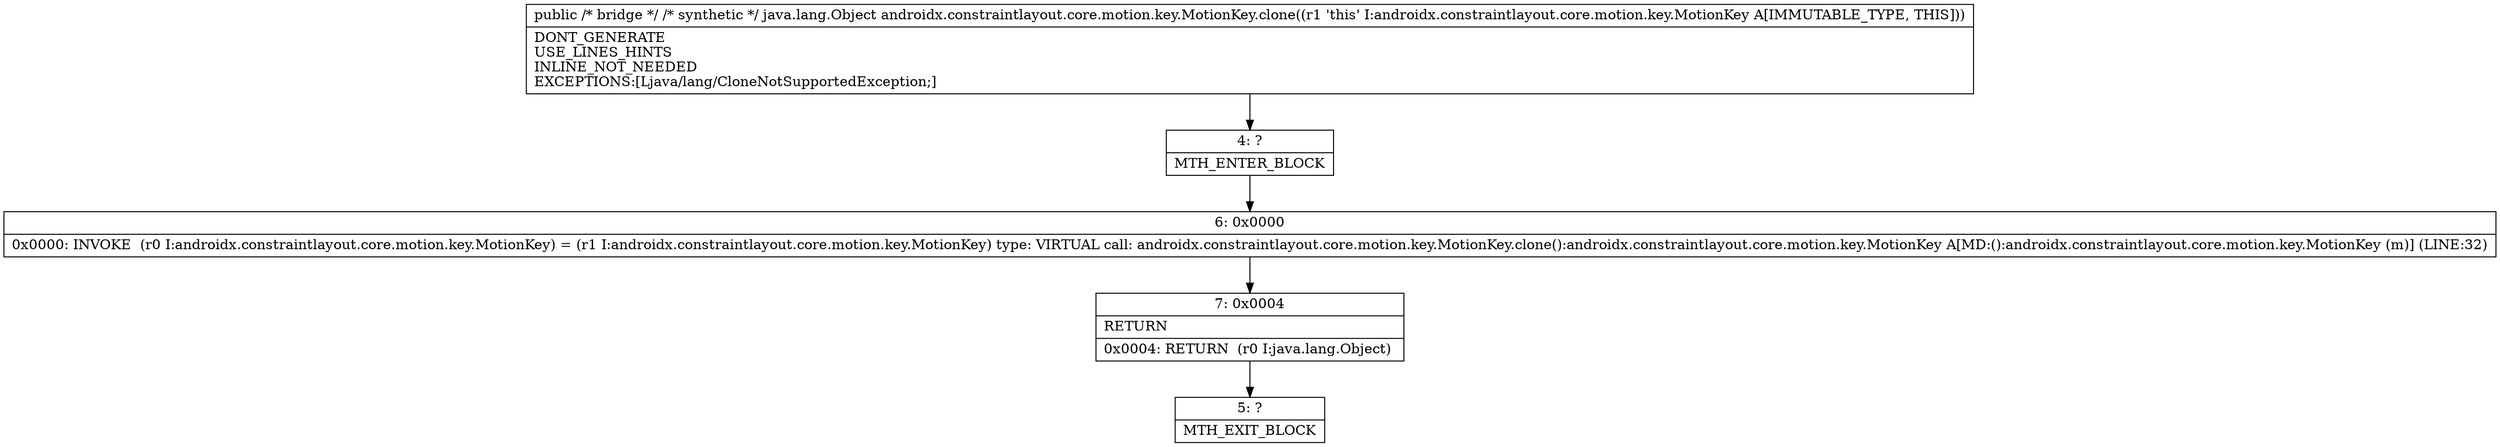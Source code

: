 digraph "CFG forandroidx.constraintlayout.core.motion.key.MotionKey.clone()Ljava\/lang\/Object;" {
Node_4 [shape=record,label="{4\:\ ?|MTH_ENTER_BLOCK\l}"];
Node_6 [shape=record,label="{6\:\ 0x0000|0x0000: INVOKE  (r0 I:androidx.constraintlayout.core.motion.key.MotionKey) = (r1 I:androidx.constraintlayout.core.motion.key.MotionKey) type: VIRTUAL call: androidx.constraintlayout.core.motion.key.MotionKey.clone():androidx.constraintlayout.core.motion.key.MotionKey A[MD:():androidx.constraintlayout.core.motion.key.MotionKey (m)] (LINE:32)\l}"];
Node_7 [shape=record,label="{7\:\ 0x0004|RETURN\l|0x0004: RETURN  (r0 I:java.lang.Object) \l}"];
Node_5 [shape=record,label="{5\:\ ?|MTH_EXIT_BLOCK\l}"];
MethodNode[shape=record,label="{public \/* bridge *\/ \/* synthetic *\/ java.lang.Object androidx.constraintlayout.core.motion.key.MotionKey.clone((r1 'this' I:androidx.constraintlayout.core.motion.key.MotionKey A[IMMUTABLE_TYPE, THIS]))  | DONT_GENERATE\lUSE_LINES_HINTS\lINLINE_NOT_NEEDED\lEXCEPTIONS:[Ljava\/lang\/CloneNotSupportedException;]\l}"];
MethodNode -> Node_4;Node_4 -> Node_6;
Node_6 -> Node_7;
Node_7 -> Node_5;
}


